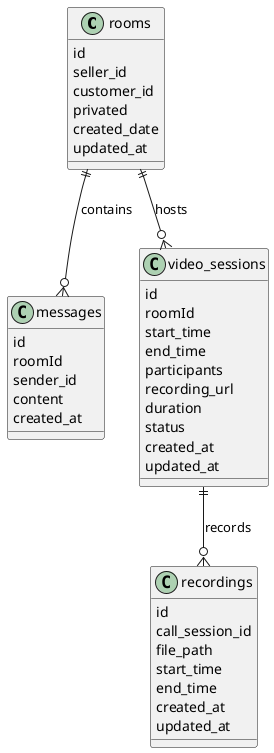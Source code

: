 @startuml
!define ENTITY class
!define RELATIONSHIP --> 
ENTITY rooms {
  id
  seller_id
  customer_id
  privated
  created_date
  updated_at
}

ENTITY messages {
  id
  roomId
  sender_id
  content
  created_at
}

ENTITY video_sessions {
  id
  roomId
  start_time
  end_time
  participants
  recording_url
  duration
  status
  created_at
  updated_at
}

ENTITY recordings {
  id
  call_session_id
  file_path
  start_time
  end_time
  created_at
  updated_at
}

rooms ||--o{ messages : contains
rooms ||--o{ video_sessions : hosts
video_sessions ||--o{ recordings : records
@enduml